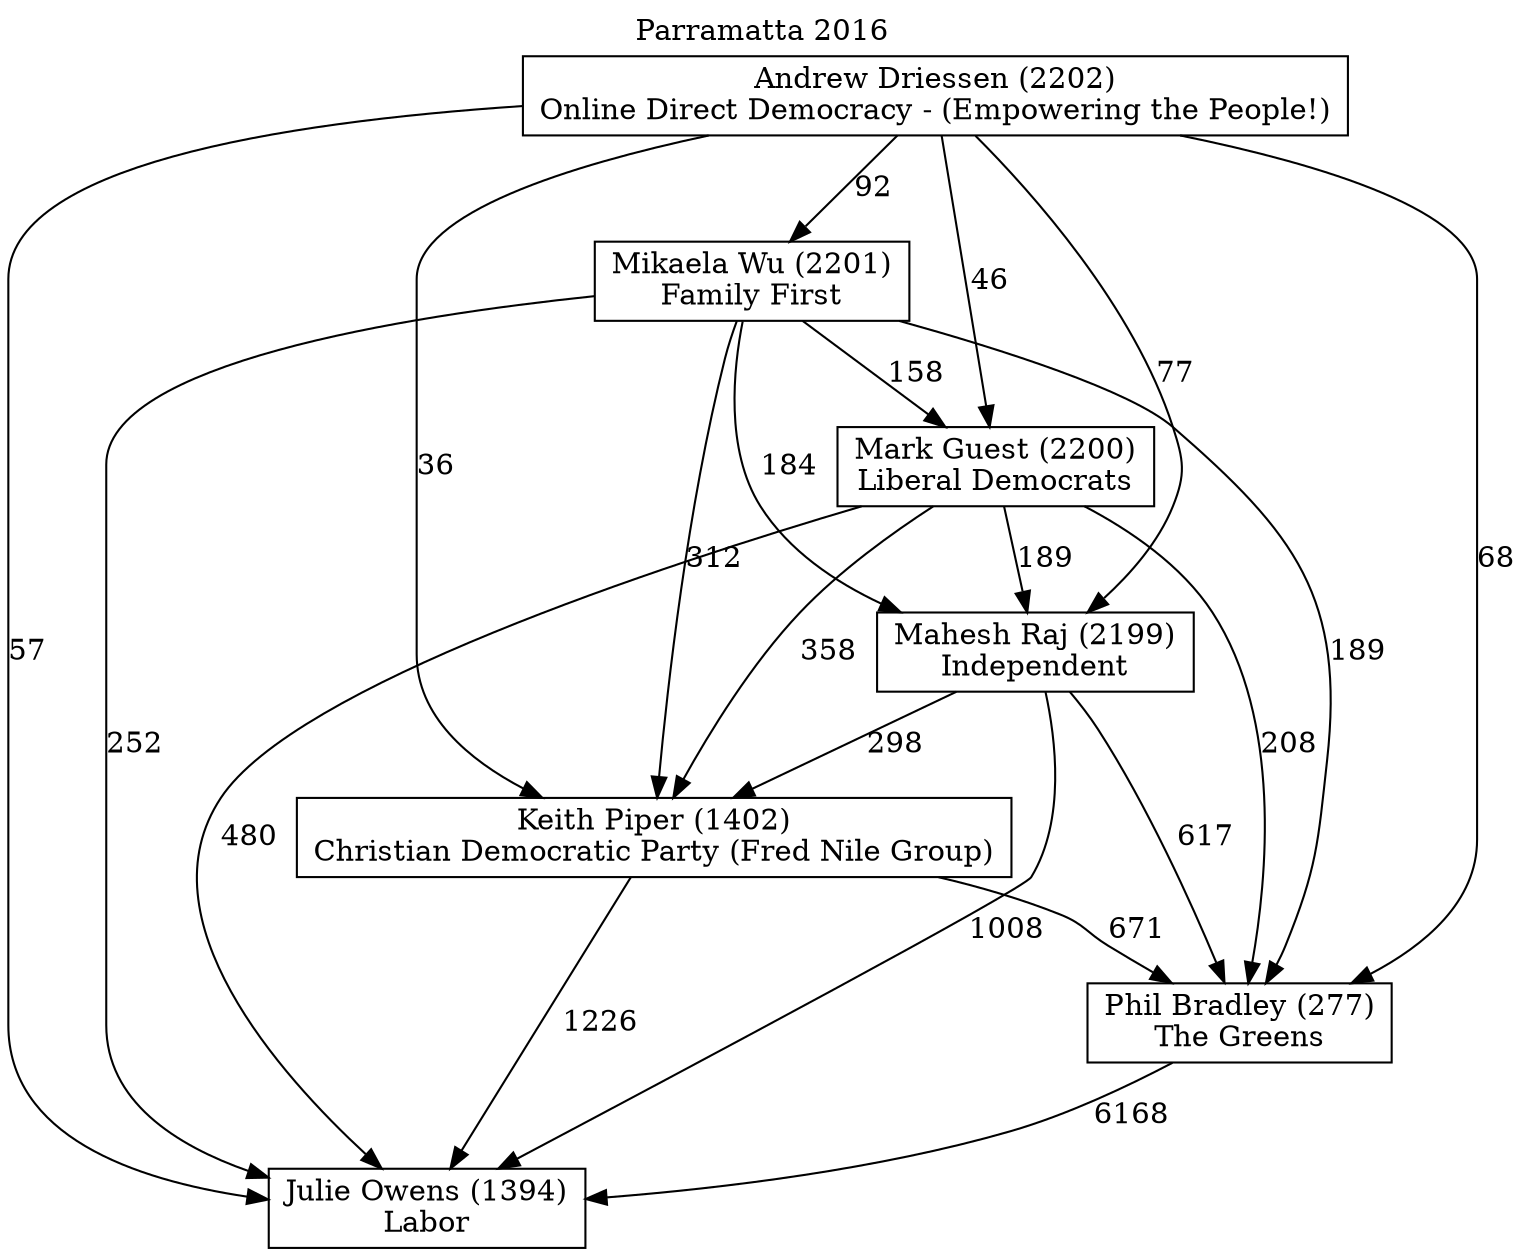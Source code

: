 // House preference flow
digraph "Julie Owens (1394)_Parramatta_2016" {
	graph [label="Parramatta 2016" labelloc=t mclimit=10]
	node [shape=box]
	"Andrew Driessen (2202)" [label="Andrew Driessen (2202)
Online Direct Democracy - (Empowering the People!)"]
	"Julie Owens (1394)" [label="Julie Owens (1394)
Labor"]
	"Keith Piper (1402)" [label="Keith Piper (1402)
Christian Democratic Party (Fred Nile Group)"]
	"Mahesh Raj (2199)" [label="Mahesh Raj (2199)
Independent"]
	"Mark Guest (2200)" [label="Mark Guest (2200)
Liberal Democrats"]
	"Mikaela Wu (2201)" [label="Mikaela Wu (2201)
Family First"]
	"Phil Bradley (277)" [label="Phil Bradley (277)
The Greens"]
	"Andrew Driessen (2202)" -> "Julie Owens (1394)" [label=57]
	"Andrew Driessen (2202)" -> "Keith Piper (1402)" [label=36]
	"Andrew Driessen (2202)" -> "Mahesh Raj (2199)" [label=77]
	"Andrew Driessen (2202)" -> "Mark Guest (2200)" [label=46]
	"Andrew Driessen (2202)" -> "Mikaela Wu (2201)" [label=92]
	"Andrew Driessen (2202)" -> "Phil Bradley (277)" [label=68]
	"Keith Piper (1402)" -> "Julie Owens (1394)" [label=1226]
	"Keith Piper (1402)" -> "Phil Bradley (277)" [label=671]
	"Mahesh Raj (2199)" -> "Julie Owens (1394)" [label=1008]
	"Mahesh Raj (2199)" -> "Keith Piper (1402)" [label=298]
	"Mahesh Raj (2199)" -> "Phil Bradley (277)" [label=617]
	"Mark Guest (2200)" -> "Julie Owens (1394)" [label=480]
	"Mark Guest (2200)" -> "Keith Piper (1402)" [label=358]
	"Mark Guest (2200)" -> "Mahesh Raj (2199)" [label=189]
	"Mark Guest (2200)" -> "Phil Bradley (277)" [label=208]
	"Mikaela Wu (2201)" -> "Julie Owens (1394)" [label=252]
	"Mikaela Wu (2201)" -> "Keith Piper (1402)" [label=312]
	"Mikaela Wu (2201)" -> "Mahesh Raj (2199)" [label=184]
	"Mikaela Wu (2201)" -> "Mark Guest (2200)" [label=158]
	"Mikaela Wu (2201)" -> "Phil Bradley (277)" [label=189]
	"Phil Bradley (277)" -> "Julie Owens (1394)" [label=6168]
}
